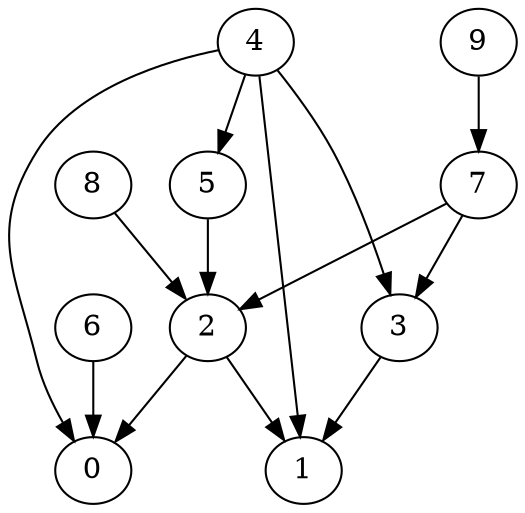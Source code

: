 digraph G {
  graph [splines=true overlap=false]
  node  [shape=ellipse, width=0.3, height=0.3]
  0 [label="0"];
  1 [label="1"];
  2 [label="2"];
  3 [label="3"];
  4 [label="4"];
  5 [label="5"];
  6 [label="6"];
  7 [label="7"];
  8 [label="8"];
  9 [label="9"];
  2 -> 0;
  2 -> 1;
  3 -> 1;
  4 -> 0;
  4 -> 1;
  4 -> 3;
  4 -> 5;
  5 -> 2;
  6 -> 0;
  7 -> 2;
  7 -> 3;
  8 -> 2;
  9 -> 7;
}
